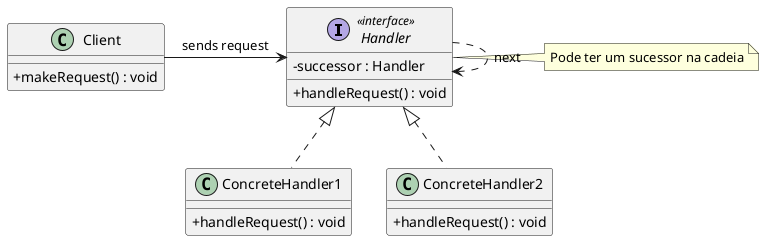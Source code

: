 @startuml ChainOfResponsibilityWithClient
    skinparam classAttributeIconSize 0

    interface Handler <<interface>> {
        +handleRequest() : void
        -successor : Handler
    }

    class ConcreteHandler1 {
        +handleRequest() : void
    }

    class ConcreteHandler2 {
        +handleRequest() : void
    }

    class Client {
        +makeRequest() : void
    }

    Handler <|.. ConcreteHandler1
    Handler <|.. ConcreteHandler2
    Handler ..> Handler : next
    Client -> Handler : sends request
    note right of Handler : Pode ter um sucessor na cadeia
@enduml
